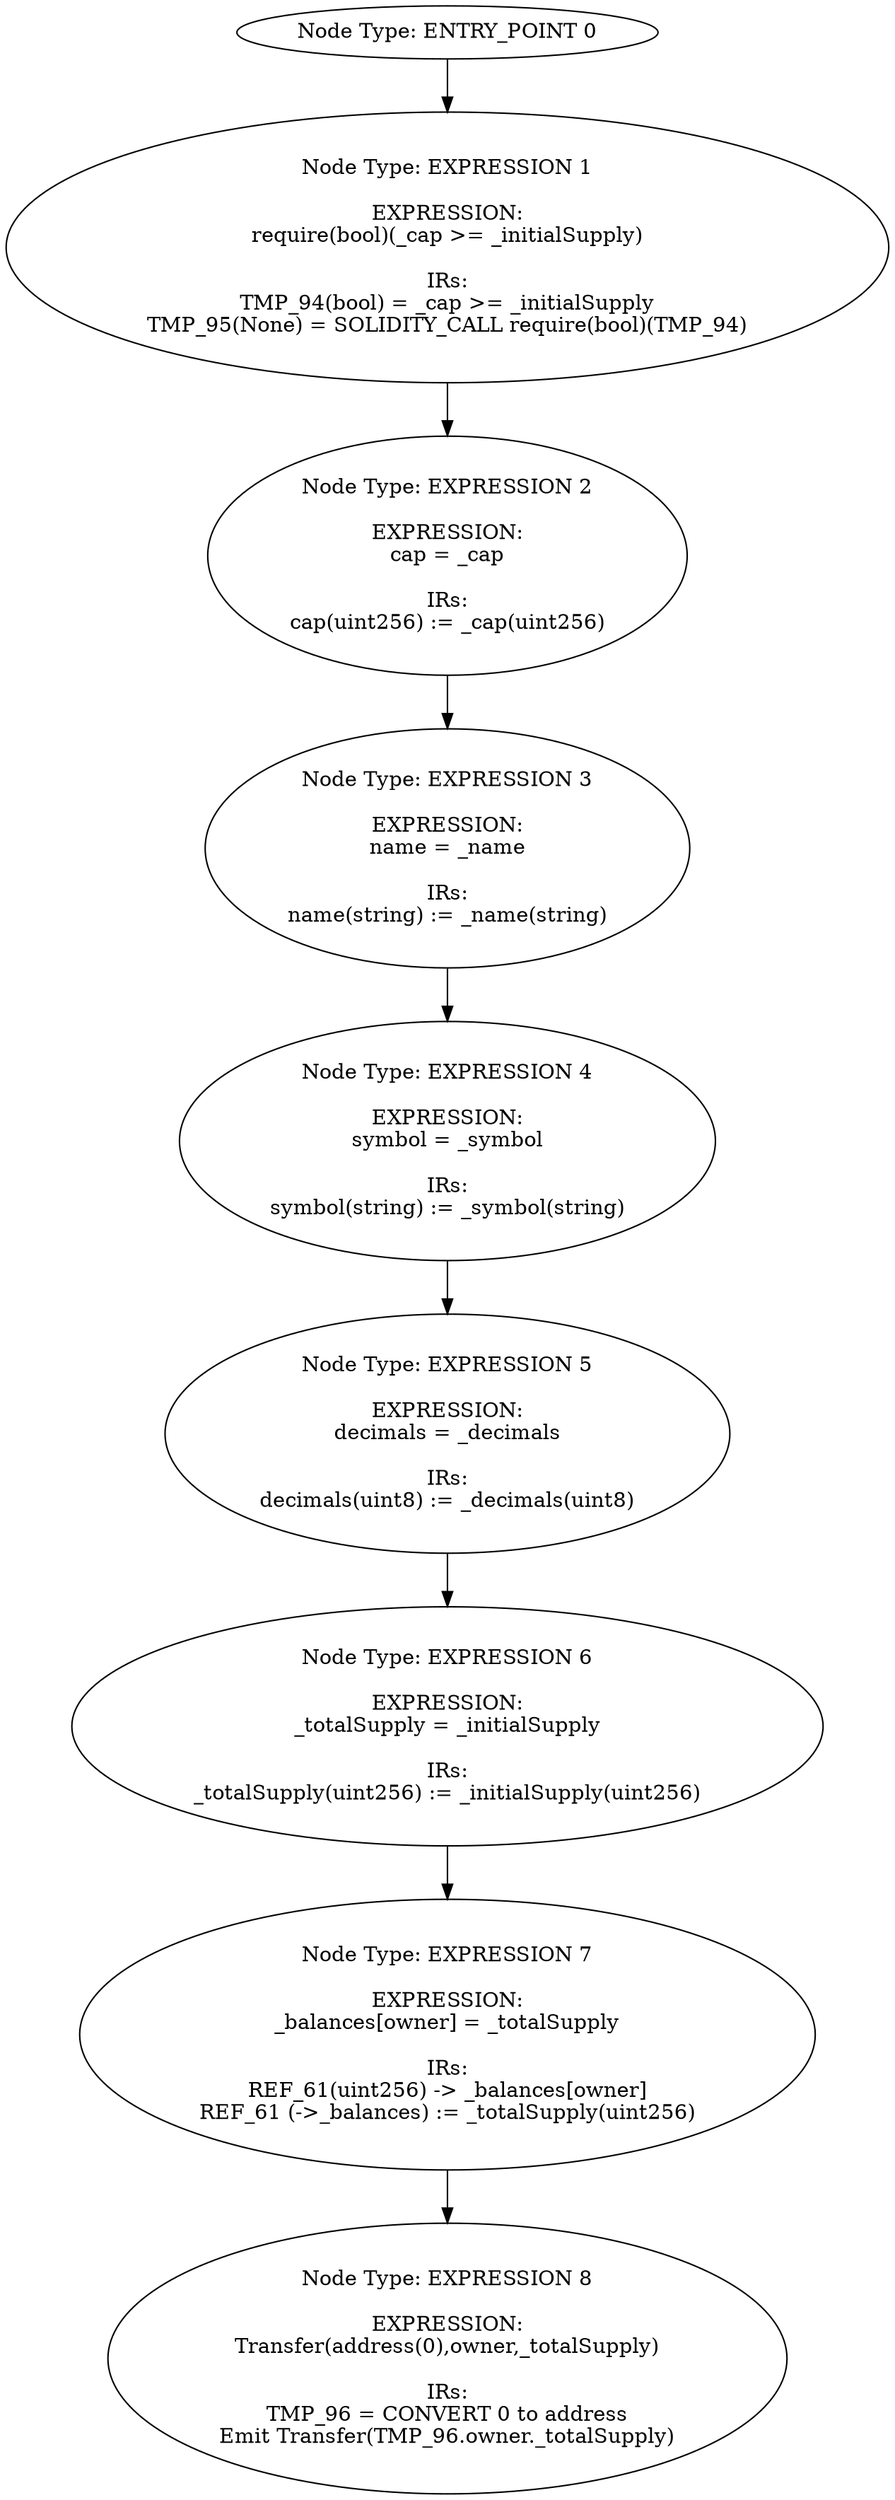 digraph{
0[label="Node Type: ENTRY_POINT 0
"];
0->1;
1[label="Node Type: EXPRESSION 1

EXPRESSION:
require(bool)(_cap >= _initialSupply)

IRs:
TMP_94(bool) = _cap >= _initialSupply
TMP_95(None) = SOLIDITY_CALL require(bool)(TMP_94)"];
1->2;
2[label="Node Type: EXPRESSION 2

EXPRESSION:
cap = _cap

IRs:
cap(uint256) := _cap(uint256)"];
2->3;
3[label="Node Type: EXPRESSION 3

EXPRESSION:
name = _name

IRs:
name(string) := _name(string)"];
3->4;
4[label="Node Type: EXPRESSION 4

EXPRESSION:
symbol = _symbol

IRs:
symbol(string) := _symbol(string)"];
4->5;
5[label="Node Type: EXPRESSION 5

EXPRESSION:
decimals = _decimals

IRs:
decimals(uint8) := _decimals(uint8)"];
5->6;
6[label="Node Type: EXPRESSION 6

EXPRESSION:
_totalSupply = _initialSupply

IRs:
_totalSupply(uint256) := _initialSupply(uint256)"];
6->7;
7[label="Node Type: EXPRESSION 7

EXPRESSION:
_balances[owner] = _totalSupply

IRs:
REF_61(uint256) -> _balances[owner]
REF_61 (->_balances) := _totalSupply(uint256)"];
7->8;
8[label="Node Type: EXPRESSION 8

EXPRESSION:
Transfer(address(0),owner,_totalSupply)

IRs:
TMP_96 = CONVERT 0 to address
Emit Transfer(TMP_96.owner._totalSupply)"];
}
